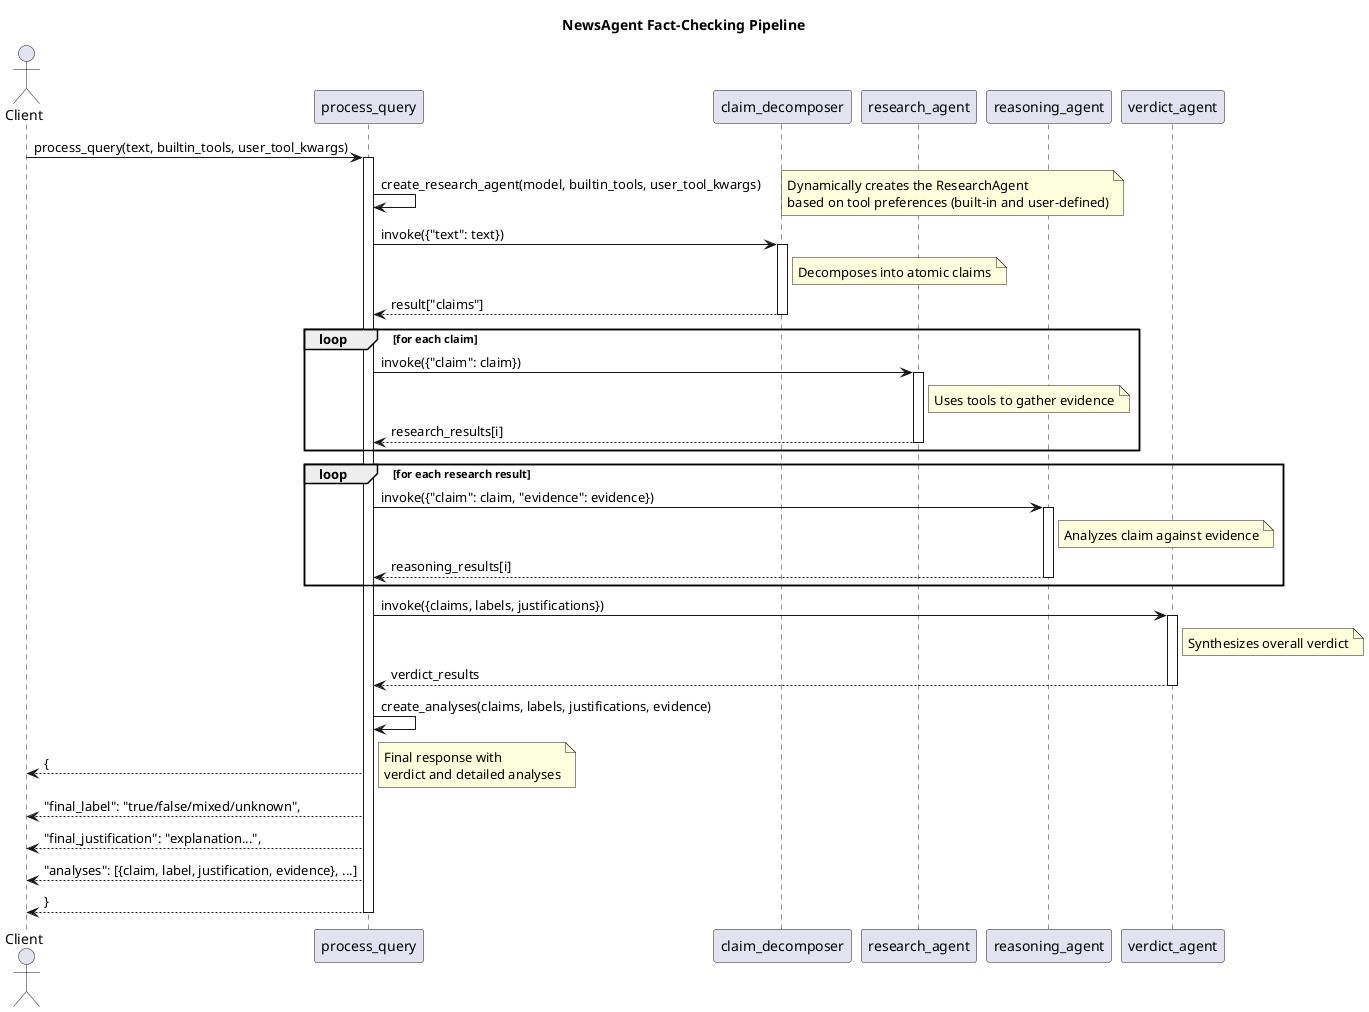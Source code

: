 @startuml Process Query Sequence

actor Client
participant "process_query" as Process
participant "claim_decomposer" as Decomposer
participant "research_agent" as Research
participant "reasoning_agent" as Reasoning
participant "verdict_agent" as Verdict

title NewsAgent Fact-Checking Pipeline

Client -> Process: process_query(text, builtin_tools, user_tool_kwargs)
activate Process

Process -> Process: create_research_agent(model, builtin_tools, user_tool_kwargs)
note right: Dynamically creates the ResearchAgent\nbased on tool preferences (built-in and user-defined)

Process -> Decomposer: invoke({"text": text})
activate Decomposer
note right of Decomposer: Decomposes into atomic claims
Decomposer --> Process: result["claims"]
deactivate Decomposer

loop for each claim
    Process -> Research: invoke({"claim": claim})
    activate Research
    note right of Research: Uses tools to gather evidence
    Research --> Process: research_results[i]
    deactivate Research
end

loop for each research result
    Process -> Reasoning: invoke({"claim": claim, "evidence": evidence})
    activate Reasoning
    note right of Reasoning: Analyzes claim against evidence
    Reasoning --> Process: reasoning_results[i]
    deactivate Reasoning
end

Process -> Verdict: invoke({claims, labels, justifications})
activate Verdict
note right of Verdict: Synthesizes overall verdict
Verdict --> Process: verdict_results
deactivate Verdict

Process -> Process: create_analyses(claims, labels, justifications, evidence)

Process --> Client: {
note right: Final response with\nverdict and detailed analyses
Process --> Client: "final_label": "true/false/mixed/unknown",
Process --> Client: "final_justification": "explanation...",
Process --> Client: "analyses": [{claim, label, justification, evidence}, ...]
Process --> Client: }

deactivate Process

@enduml